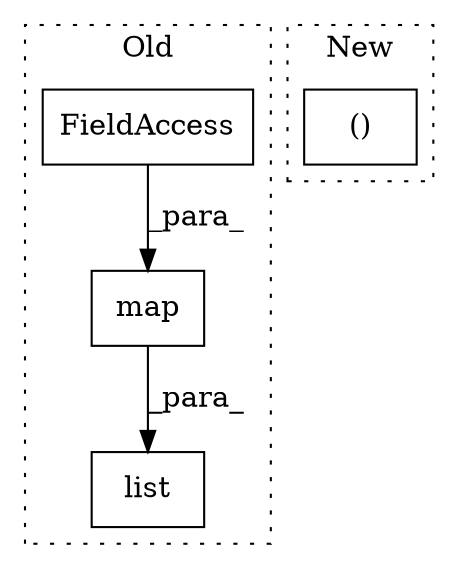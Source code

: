 digraph G {
subgraph cluster0 {
1 [label="map" a="32" s="1712,1753" l="4,1" shape="box"];
3 [label="FieldAccess" a="22" s="1716" l="21" shape="box"];
4 [label="list" a="32" s="1707,1754" l="5,1" shape="box"];
label = "Old";
style="dotted";
}
subgraph cluster1 {
2 [label="()" a="106" s="3129" l="35" shape="box"];
label = "New";
style="dotted";
}
1 -> 4 [label="_para_"];
3 -> 1 [label="_para_"];
}